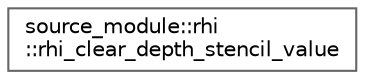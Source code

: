 digraph "类继承关系图"
{
 // LATEX_PDF_SIZE
  bgcolor="transparent";
  edge [fontname=Helvetica,fontsize=10,labelfontname=Helvetica,labelfontsize=10];
  node [fontname=Helvetica,fontsize=10,shape=box,height=0.2,width=0.4];
  rankdir="LR";
  Node0 [id="Node000000",label="source_module::rhi\l::rhi_clear_depth_stencil_value",height=0.2,width=0.4,color="grey40", fillcolor="white", style="filled",URL="$structsource__module_1_1rhi_1_1rhi__clear__depth__stencil__value.html",tooltip=" "];
}
